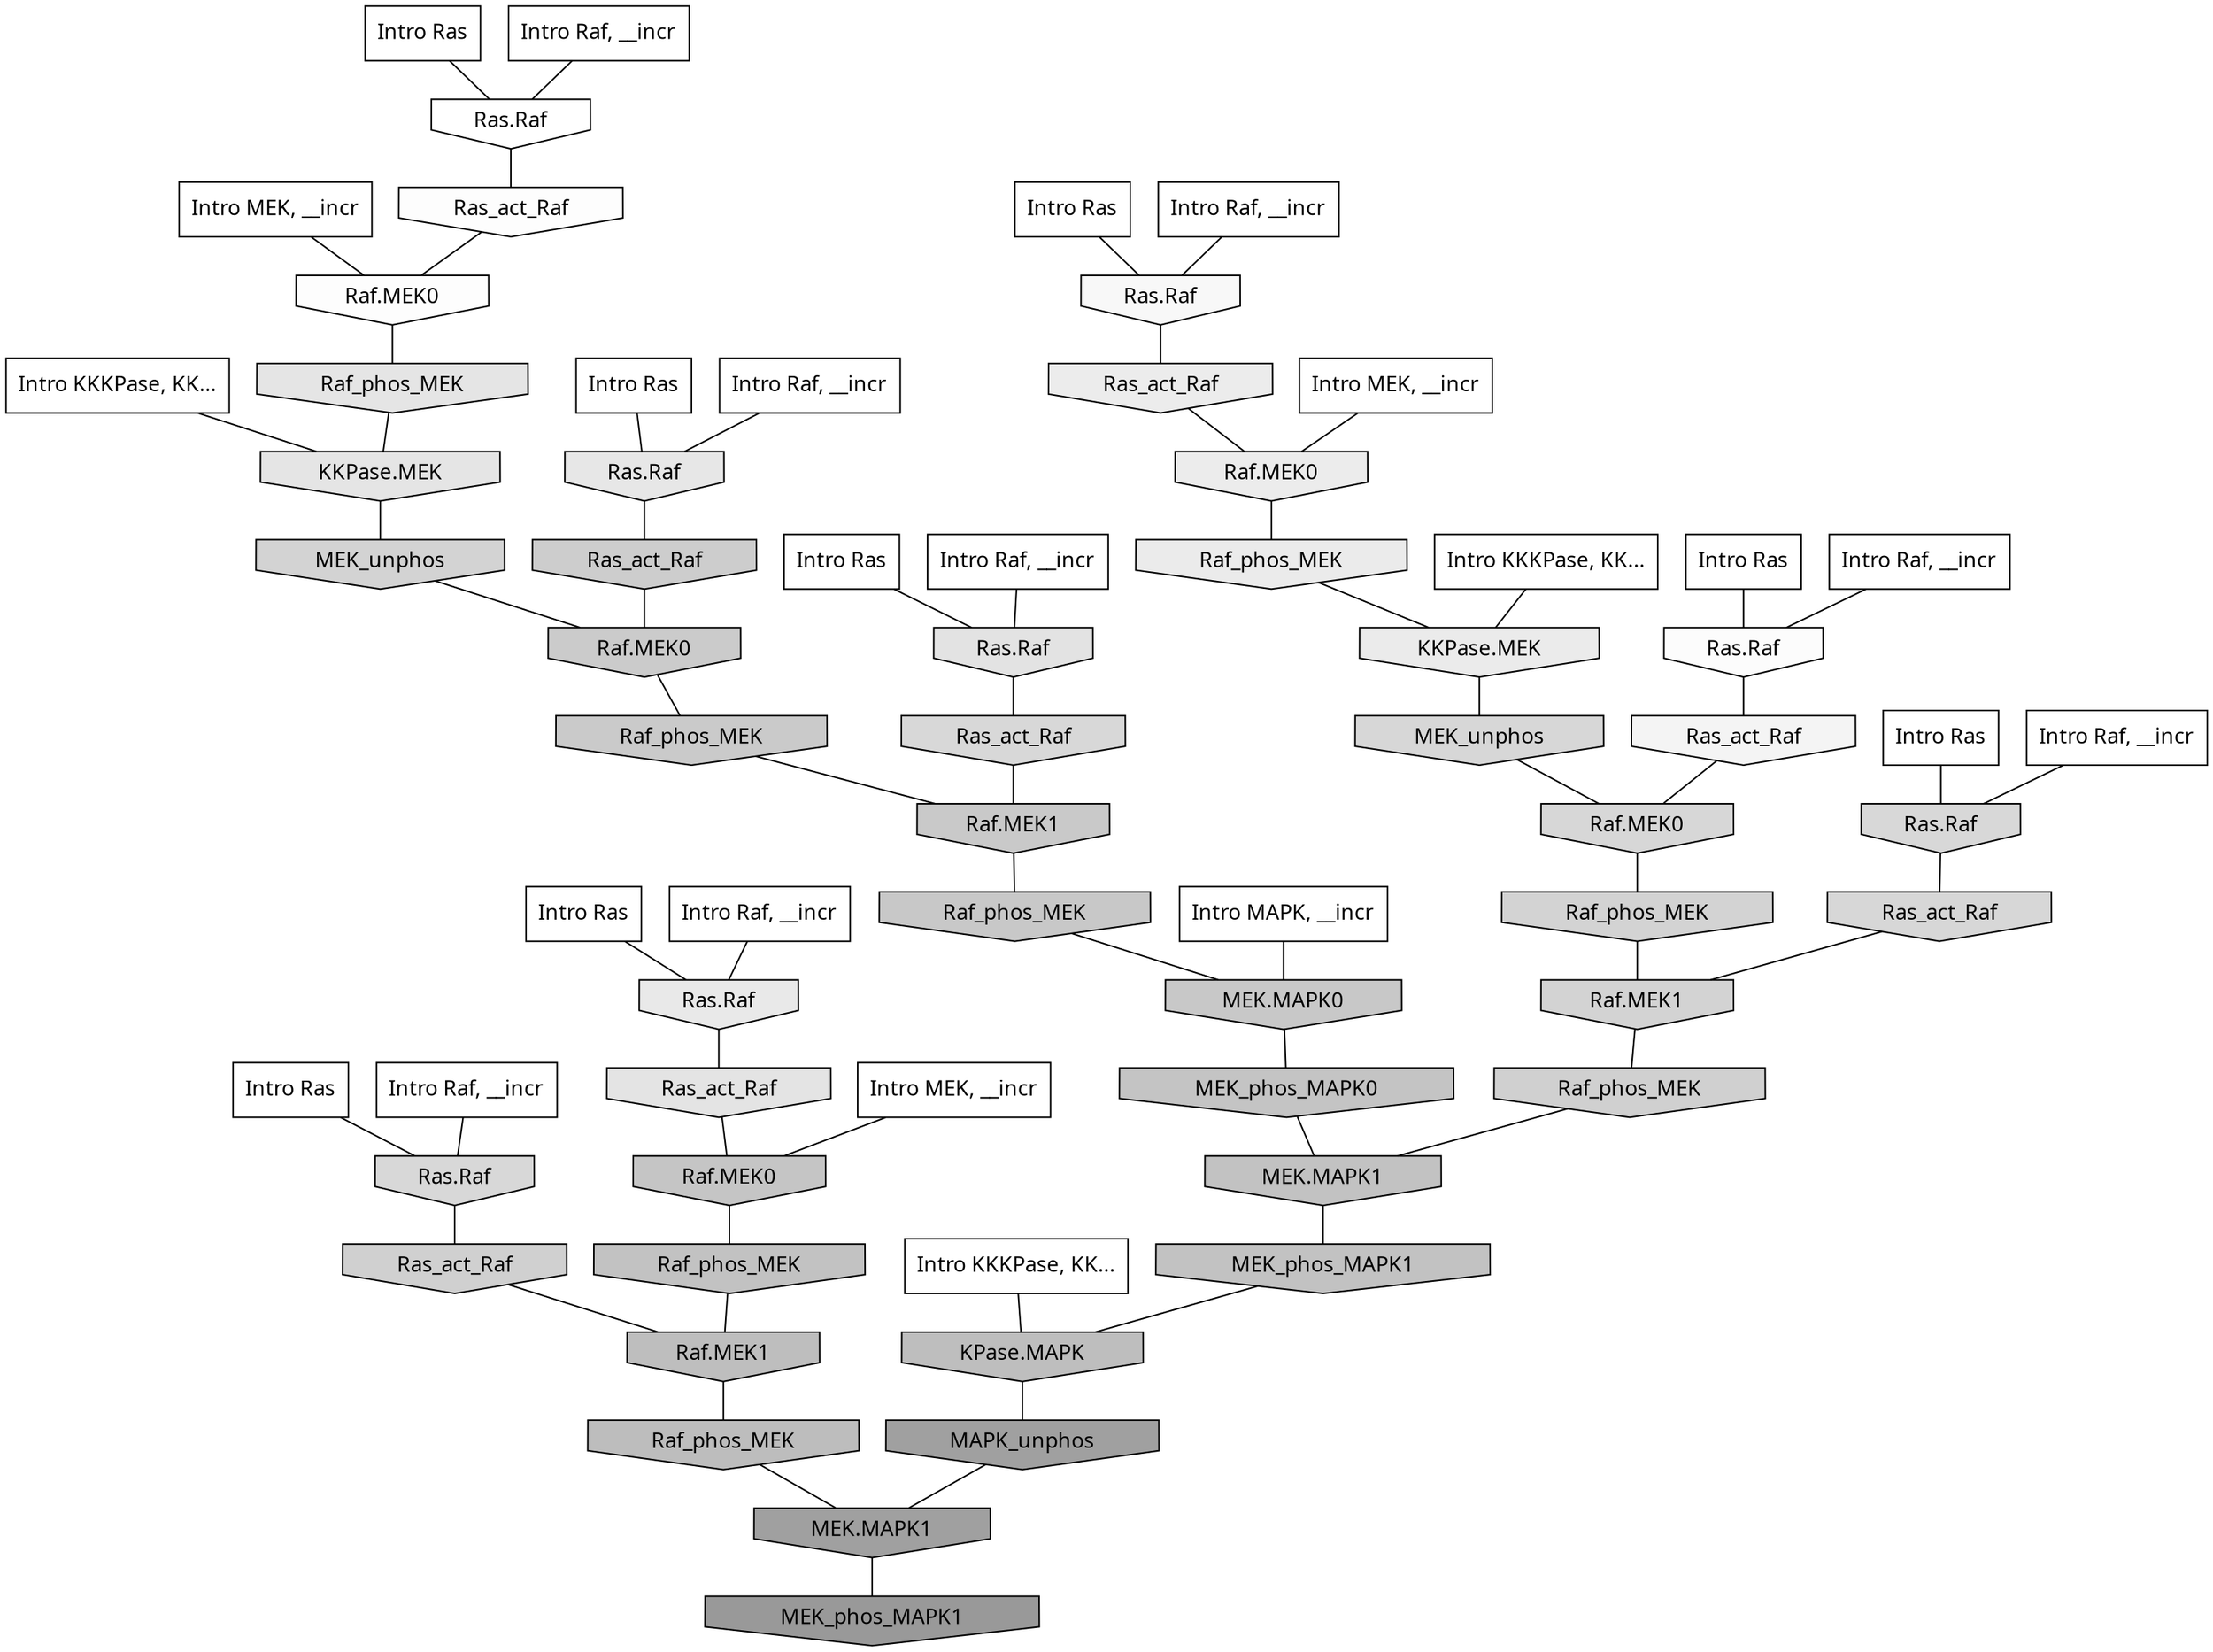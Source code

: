 digraph G{
  rankdir="TB";
  ranksep=0.30;
  node [fontname="CMU Serif"];
  edge [fontname="CMU Serif"];
  
  7 [label="Intro Ras", shape=rectangle, style=filled, fillcolor="0.000 0.000 1.000"]
  
  21 [label="Intro Ras", shape=rectangle, style=filled, fillcolor="0.000 0.000 1.000"]
  
  26 [label="Intro Ras", shape=rectangle, style=filled, fillcolor="0.000 0.000 1.000"]
  
  31 [label="Intro Ras", shape=rectangle, style=filled, fillcolor="0.000 0.000 1.000"]
  
  38 [label="Intro Ras", shape=rectangle, style=filled, fillcolor="0.000 0.000 1.000"]
  
  44 [label="Intro Ras", shape=rectangle, style=filled, fillcolor="0.000 0.000 1.000"]
  
  45 [label="Intro Ras", shape=rectangle, style=filled, fillcolor="0.000 0.000 1.000"]
  
  48 [label="Intro Ras", shape=rectangle, style=filled, fillcolor="0.000 0.000 1.000"]
  
  128 [label="Intro Raf, __incr", shape=rectangle, style=filled, fillcolor="0.000 0.000 1.000"]
  
  140 [label="Intro Raf, __incr", shape=rectangle, style=filled, fillcolor="0.000 0.000 1.000"]
  
  206 [label="Intro Raf, __incr", shape=rectangle, style=filled, fillcolor="0.000 0.000 1.000"]
  
  408 [label="Intro Raf, __incr", shape=rectangle, style=filled, fillcolor="0.000 0.000 1.000"]
  
  484 [label="Intro Raf, __incr", shape=rectangle, style=filled, fillcolor="0.000 0.000 1.000"]
  
  943 [label="Intro Raf, __incr", shape=rectangle, style=filled, fillcolor="0.000 0.000 1.000"]
  
  994 [label="Intro Raf, __incr", shape=rectangle, style=filled, fillcolor="0.000 0.000 1.000"]
  
  1074 [label="Intro Raf, __incr", shape=rectangle, style=filled, fillcolor="0.000 0.000 1.000"]
  
  1753 [label="Intro MEK, __incr", shape=rectangle, style=filled, fillcolor="0.000 0.000 1.000"]
  
  1964 [label="Intro MEK, __incr", shape=rectangle, style=filled, fillcolor="0.000 0.000 1.000"]
  
  2014 [label="Intro MEK, __incr", shape=rectangle, style=filled, fillcolor="0.000 0.000 1.000"]
  
  2640 [label="Intro MAPK, __incr", shape=rectangle, style=filled, fillcolor="0.000 0.000 1.000"]
  
  3143 [label="Intro KKKPase, KK...", shape=rectangle, style=filled, fillcolor="0.000 0.000 1.000"]
  
  3151 [label="Intro KKKPase, KK...", shape=rectangle, style=filled, fillcolor="0.000 0.000 1.000"]
  
  3155 [label="Intro KKKPase, KK...", shape=rectangle, style=filled, fillcolor="0.000 0.000 1.000"]
  
  3268 [label="Ras.Raf", shape=invhouse, style=filled, fillcolor="0.000 0.000 1.000"]
  
  3400 [label="Ras_act_Raf", shape=invhouse, style=filled, fillcolor="0.000 0.000 0.991"]
  
  3403 [label="Raf.MEK0", shape=invhouse, style=filled, fillcolor="0.000 0.000 0.991"]
  
  3434 [label="Ras.Raf", shape=invhouse, style=filled, fillcolor="0.000 0.000 0.985"]
  
  3616 [label="Ras.Raf", shape=invhouse, style=filled, fillcolor="0.000 0.000 0.970"]
  
  3836 [label="Ras_act_Raf", shape=invhouse, style=filled, fillcolor="0.000 0.000 0.957"]
  
  4565 [label="Ras_act_Raf", shape=invhouse, style=filled, fillcolor="0.000 0.000 0.923"]
  
  4568 [label="Raf.MEK0", shape=invhouse, style=filled, fillcolor="0.000 0.000 0.922"]
  
  4641 [label="Raf_phos_MEK", shape=invhouse, style=filled, fillcolor="0.000 0.000 0.920"]
  
  4649 [label="KKPase.MEK", shape=invhouse, style=filled, fillcolor="0.000 0.000 0.919"]
  
  4812 [label="Ras.Raf", shape=invhouse, style=filled, fillcolor="0.000 0.000 0.914"]
  
  4995 [label="Ras.Raf", shape=invhouse, style=filled, fillcolor="0.000 0.000 0.905"]
  
  5177 [label="Raf_phos_MEK", shape=invhouse, style=filled, fillcolor="0.000 0.000 0.898"]
  
  5228 [label="KKPase.MEK", shape=invhouse, style=filled, fillcolor="0.000 0.000 0.896"]
  
  5395 [label="Ras_act_Raf", shape=invhouse, style=filled, fillcolor="0.000 0.000 0.891"]
  
  5458 [label="Ras.Raf", shape=invhouse, style=filled, fillcolor="0.000 0.000 0.888"]
  
  6691 [label="Ras_act_Raf", shape=invhouse, style=filled, fillcolor="0.000 0.000 0.847"]
  
  6748 [label="Ras.Raf", shape=invhouse, style=filled, fillcolor="0.000 0.000 0.845"]
  
  6755 [label="Ras.Raf", shape=invhouse, style=filled, fillcolor="0.000 0.000 0.845"]
  
  6846 [label="MEK_unphos", shape=invhouse, style=filled, fillcolor="0.000 0.000 0.843"]
  
  6853 [label="Raf.MEK0", shape=invhouse, style=filled, fillcolor="0.000 0.000 0.843"]
  
  6894 [label="Ras_act_Raf", shape=invhouse, style=filled, fillcolor="0.000 0.000 0.842"]
  
  7502 [label="Raf_phos_MEK", shape=invhouse, style=filled, fillcolor="0.000 0.000 0.828"]
  
  7589 [label="MEK_unphos", shape=invhouse, style=filled, fillcolor="0.000 0.000 0.827"]
  
  7606 [label="Raf.MEK1", shape=invhouse, style=filled, fillcolor="0.000 0.000 0.826"]
  
  8160 [label="Raf_phos_MEK", shape=invhouse, style=filled, fillcolor="0.000 0.000 0.815"]
  
  8179 [label="Ras_act_Raf", shape=invhouse, style=filled, fillcolor="0.000 0.000 0.814"]
  
  8792 [label="Ras_act_Raf", shape=invhouse, style=filled, fillcolor="0.000 0.000 0.802"]
  
  9275 [label="Raf.MEK0", shape=invhouse, style=filled, fillcolor="0.000 0.000 0.793"]
  
  9370 [label="Raf_phos_MEK", shape=invhouse, style=filled, fillcolor="0.000 0.000 0.791"]
  
  9680 [label="Raf.MEK1", shape=invhouse, style=filled, fillcolor="0.000 0.000 0.787"]
  
  9821 [label="Raf_phos_MEK", shape=invhouse, style=filled, fillcolor="0.000 0.000 0.785"]
  
  9823 [label="MEK.MAPK0", shape=invhouse, style=filled, fillcolor="0.000 0.000 0.785"]
  
  10769 [label="Raf.MEK0", shape=invhouse, style=filled, fillcolor="0.000 0.000 0.771"]
  
  10896 [label="MEK_phos_MAPK0", shape=invhouse, style=filled, fillcolor="0.000 0.000 0.769"]
  
  11561 [label="MEK.MAPK1", shape=invhouse, style=filled, fillcolor="0.000 0.000 0.761"]
  
  11571 [label="Raf_phos_MEK", shape=invhouse, style=filled, fillcolor="0.000 0.000 0.761"]
  
  11796 [label="MEK_phos_MAPK1", shape=invhouse, style=filled, fillcolor="0.000 0.000 0.758"]
  
  12865 [label="KPase.MAPK", shape=invhouse, style=filled, fillcolor="0.000 0.000 0.746"]
  
  13063 [label="Raf.MEK1", shape=invhouse, style=filled, fillcolor="0.000 0.000 0.744"]
  
  13298 [label="Raf_phos_MEK", shape=invhouse, style=filled, fillcolor="0.000 0.000 0.741"]
  
  19490 [label="MAPK_unphos", shape=invhouse, style=filled, fillcolor="0.000 0.000 0.628"]
  
  19491 [label="MEK.MAPK1", shape=invhouse, style=filled, fillcolor="0.000 0.000 0.628"]
  
  20218 [label="MEK_phos_MAPK1", shape=invhouse, style=filled, fillcolor="0.000 0.000 0.600"]
  
  
  19491 -> 20218 [dir=none, color="0.000 0.000 0.000"] 
  19490 -> 19491 [dir=none, color="0.000 0.000 0.000"] 
  13298 -> 19491 [dir=none, color="0.000 0.000 0.000"] 
  13063 -> 13298 [dir=none, color="0.000 0.000 0.000"] 
  12865 -> 19490 [dir=none, color="0.000 0.000 0.000"] 
  11796 -> 12865 [dir=none, color="0.000 0.000 0.000"] 
  11571 -> 13063 [dir=none, color="0.000 0.000 0.000"] 
  11561 -> 11796 [dir=none, color="0.000 0.000 0.000"] 
  10896 -> 11561 [dir=none, color="0.000 0.000 0.000"] 
  10769 -> 11571 [dir=none, color="0.000 0.000 0.000"] 
  9823 -> 10896 [dir=none, color="0.000 0.000 0.000"] 
  9821 -> 9823 [dir=none, color="0.000 0.000 0.000"] 
  9680 -> 9821 [dir=none, color="0.000 0.000 0.000"] 
  9370 -> 9680 [dir=none, color="0.000 0.000 0.000"] 
  9275 -> 9370 [dir=none, color="0.000 0.000 0.000"] 
  8792 -> 9275 [dir=none, color="0.000 0.000 0.000"] 
  8179 -> 13063 [dir=none, color="0.000 0.000 0.000"] 
  8160 -> 11561 [dir=none, color="0.000 0.000 0.000"] 
  7606 -> 8160 [dir=none, color="0.000 0.000 0.000"] 
  7589 -> 9275 [dir=none, color="0.000 0.000 0.000"] 
  7502 -> 7606 [dir=none, color="0.000 0.000 0.000"] 
  6894 -> 7606 [dir=none, color="0.000 0.000 0.000"] 
  6853 -> 7502 [dir=none, color="0.000 0.000 0.000"] 
  6846 -> 6853 [dir=none, color="0.000 0.000 0.000"] 
  6755 -> 6894 [dir=none, color="0.000 0.000 0.000"] 
  6748 -> 8179 [dir=none, color="0.000 0.000 0.000"] 
  6691 -> 9680 [dir=none, color="0.000 0.000 0.000"] 
  5458 -> 6691 [dir=none, color="0.000 0.000 0.000"] 
  5395 -> 10769 [dir=none, color="0.000 0.000 0.000"] 
  5228 -> 7589 [dir=none, color="0.000 0.000 0.000"] 
  5177 -> 5228 [dir=none, color="0.000 0.000 0.000"] 
  4995 -> 8792 [dir=none, color="0.000 0.000 0.000"] 
  4812 -> 5395 [dir=none, color="0.000 0.000 0.000"] 
  4649 -> 6846 [dir=none, color="0.000 0.000 0.000"] 
  4641 -> 4649 [dir=none, color="0.000 0.000 0.000"] 
  4568 -> 4641 [dir=none, color="0.000 0.000 0.000"] 
  4565 -> 4568 [dir=none, color="0.000 0.000 0.000"] 
  3836 -> 6853 [dir=none, color="0.000 0.000 0.000"] 
  3616 -> 4565 [dir=none, color="0.000 0.000 0.000"] 
  3434 -> 3836 [dir=none, color="0.000 0.000 0.000"] 
  3403 -> 5177 [dir=none, color="0.000 0.000 0.000"] 
  3400 -> 3403 [dir=none, color="0.000 0.000 0.000"] 
  3268 -> 3400 [dir=none, color="0.000 0.000 0.000"] 
  3155 -> 12865 [dir=none, color="0.000 0.000 0.000"] 
  3151 -> 4649 [dir=none, color="0.000 0.000 0.000"] 
  3143 -> 5228 [dir=none, color="0.000 0.000 0.000"] 
  2640 -> 9823 [dir=none, color="0.000 0.000 0.000"] 
  2014 -> 3403 [dir=none, color="0.000 0.000 0.000"] 
  1964 -> 10769 [dir=none, color="0.000 0.000 0.000"] 
  1753 -> 4568 [dir=none, color="0.000 0.000 0.000"] 
  1074 -> 3268 [dir=none, color="0.000 0.000 0.000"] 
  994 -> 3616 [dir=none, color="0.000 0.000 0.000"] 
  943 -> 6755 [dir=none, color="0.000 0.000 0.000"] 
  484 -> 6748 [dir=none, color="0.000 0.000 0.000"] 
  408 -> 4812 [dir=none, color="0.000 0.000 0.000"] 
  206 -> 3434 [dir=none, color="0.000 0.000 0.000"] 
  140 -> 4995 [dir=none, color="0.000 0.000 0.000"] 
  128 -> 5458 [dir=none, color="0.000 0.000 0.000"] 
  48 -> 3268 [dir=none, color="0.000 0.000 0.000"] 
  45 -> 6755 [dir=none, color="0.000 0.000 0.000"] 
  44 -> 5458 [dir=none, color="0.000 0.000 0.000"] 
  38 -> 6748 [dir=none, color="0.000 0.000 0.000"] 
  31 -> 4995 [dir=none, color="0.000 0.000 0.000"] 
  26 -> 3434 [dir=none, color="0.000 0.000 0.000"] 
  21 -> 4812 [dir=none, color="0.000 0.000 0.000"] 
  7 -> 3616 [dir=none, color="0.000 0.000 0.000"] 
  
  }
